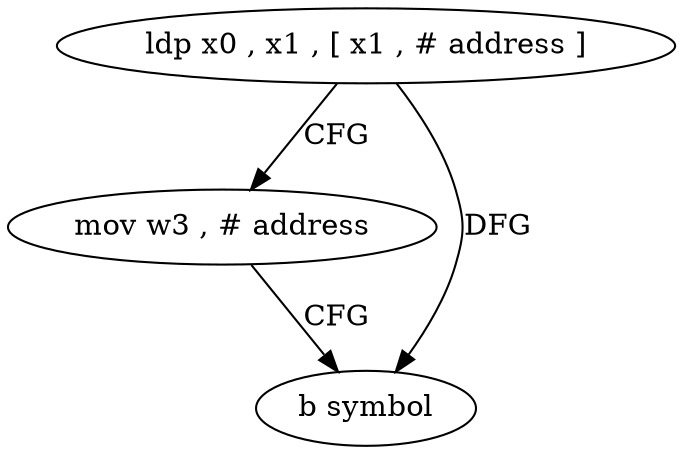 digraph "func" {
"4211248" [label = "ldp x0 , x1 , [ x1 , # address ]" ]
"4211252" [label = "mov w3 , # address" ]
"4211256" [label = "b symbol" ]
"4211248" -> "4211252" [ label = "CFG" ]
"4211248" -> "4211256" [ label = "DFG" ]
"4211252" -> "4211256" [ label = "CFG" ]
}
